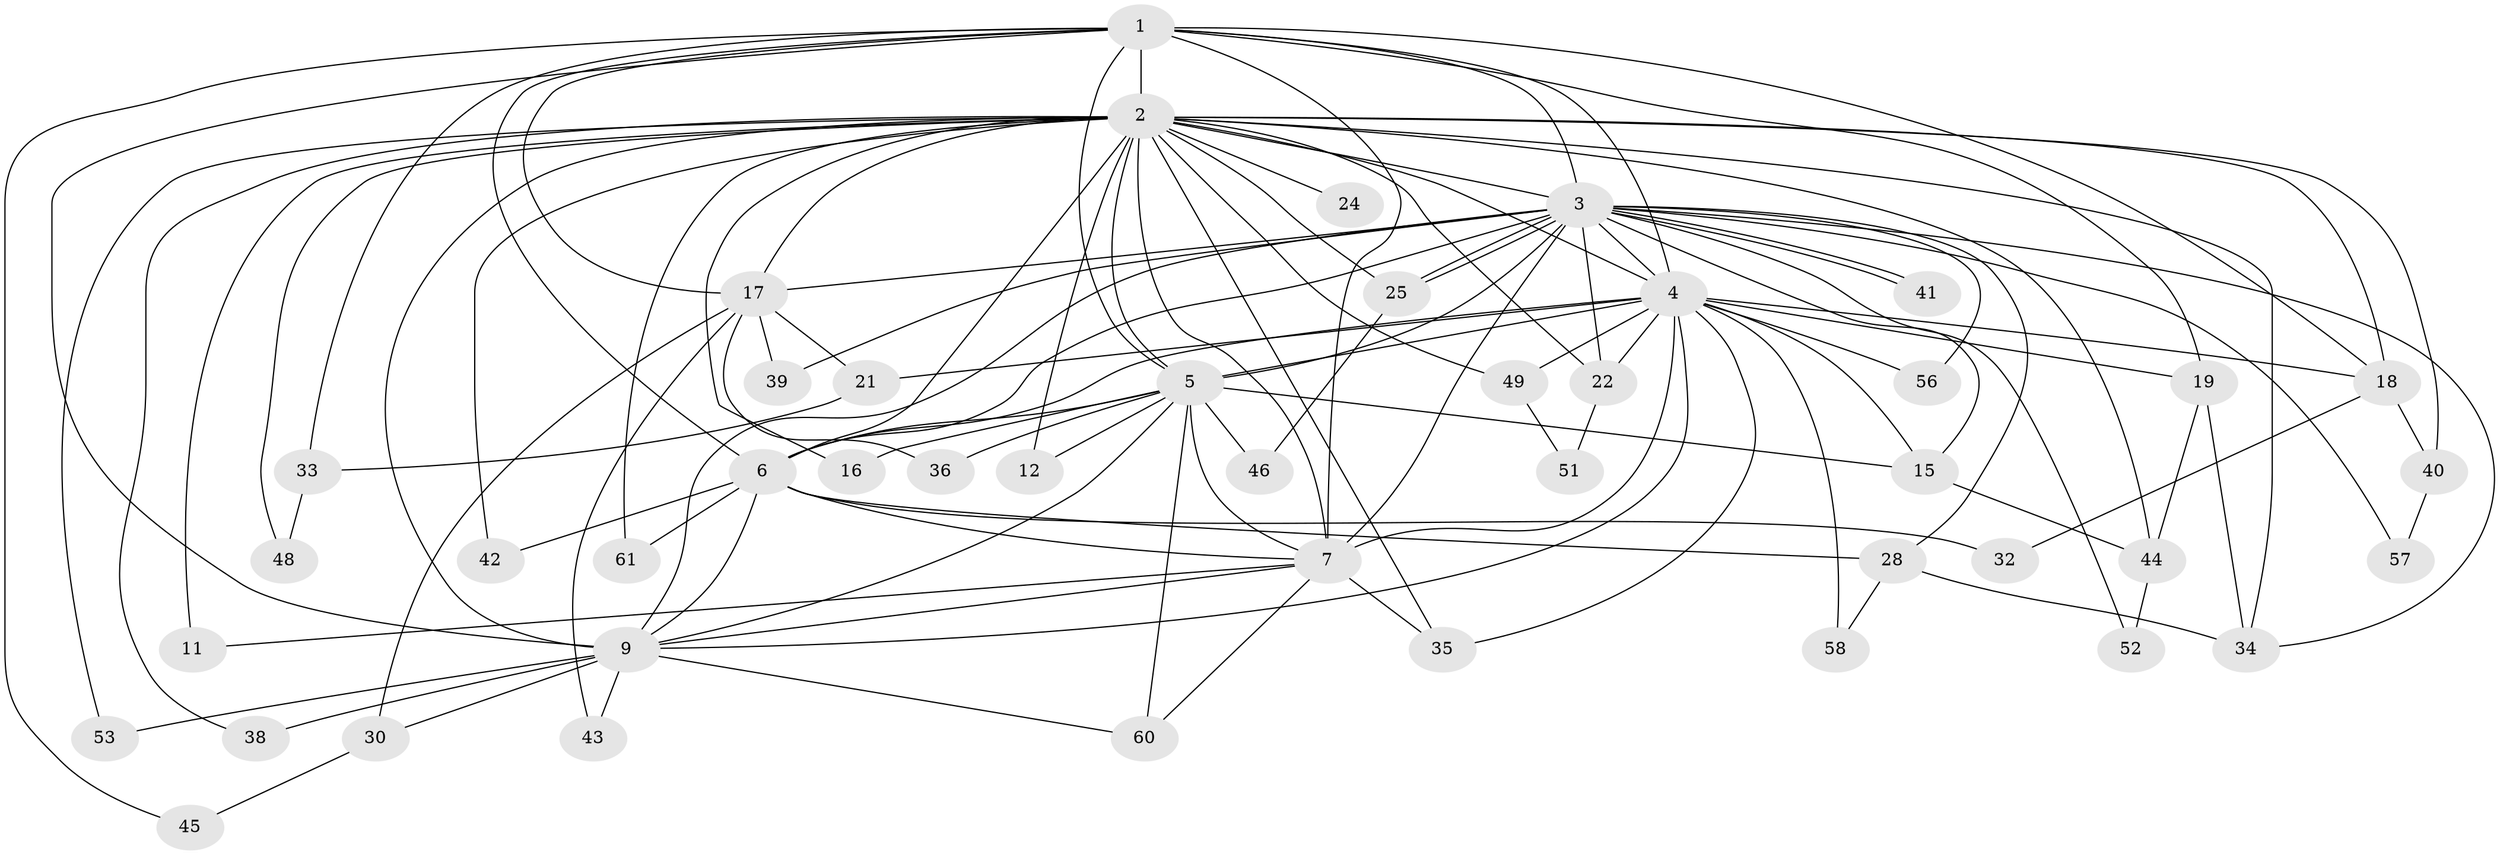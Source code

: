 // Generated by graph-tools (version 1.1) at 2025/51/02/27/25 19:51:45]
// undirected, 45 vertices, 111 edges
graph export_dot {
graph [start="1"]
  node [color=gray90,style=filled];
  1 [super="+13"];
  2 [super="+10"];
  3 [super="+8"];
  4 [super="+29"];
  5 [super="+27"];
  6 [super="+63"];
  7 [super="+62"];
  9 [super="+20"];
  11 [super="+14"];
  12;
  15 [super="+23"];
  16;
  17 [super="+26"];
  18 [super="+37"];
  19 [super="+50"];
  21;
  22 [super="+31"];
  24;
  25 [super="+47"];
  28 [super="+55"];
  30;
  32;
  33;
  34;
  35 [super="+54"];
  36;
  38;
  39;
  40;
  41;
  42;
  43;
  44 [super="+59"];
  45;
  46;
  48;
  49;
  51;
  52;
  53;
  56;
  57;
  58;
  60;
  61;
  1 -- 2 [weight=2];
  1 -- 3 [weight=3];
  1 -- 4;
  1 -- 5;
  1 -- 6;
  1 -- 7;
  1 -- 9;
  1 -- 17;
  1 -- 19;
  1 -- 33;
  1 -- 18;
  1 -- 45;
  2 -- 3 [weight=4];
  2 -- 4 [weight=3];
  2 -- 5 [weight=3];
  2 -- 6 [weight=2];
  2 -- 7 [weight=2];
  2 -- 9 [weight=3];
  2 -- 11 [weight=2];
  2 -- 16;
  2 -- 34;
  2 -- 38;
  2 -- 53;
  2 -- 12;
  2 -- 17;
  2 -- 18;
  2 -- 22;
  2 -- 24;
  2 -- 35;
  2 -- 40;
  2 -- 42;
  2 -- 44;
  2 -- 48;
  2 -- 49;
  2 -- 61;
  2 -- 25;
  3 -- 4 [weight=2];
  3 -- 5 [weight=2];
  3 -- 6 [weight=2];
  3 -- 7 [weight=2];
  3 -- 9 [weight=2];
  3 -- 22;
  3 -- 25;
  3 -- 25;
  3 -- 34;
  3 -- 39;
  3 -- 41;
  3 -- 41;
  3 -- 52;
  3 -- 57;
  3 -- 15;
  3 -- 56;
  3 -- 28;
  3 -- 17;
  4 -- 5;
  4 -- 6 [weight=2];
  4 -- 7;
  4 -- 9;
  4 -- 15;
  4 -- 19;
  4 -- 21;
  4 -- 35;
  4 -- 49;
  4 -- 56;
  4 -- 58;
  4 -- 18;
  4 -- 22;
  5 -- 6;
  5 -- 7;
  5 -- 9;
  5 -- 12;
  5 -- 16;
  5 -- 36;
  5 -- 46;
  5 -- 60;
  5 -- 15;
  6 -- 7;
  6 -- 9;
  6 -- 28;
  6 -- 32;
  6 -- 42;
  6 -- 61;
  7 -- 9;
  7 -- 60;
  7 -- 35;
  7 -- 11;
  9 -- 38;
  9 -- 53;
  9 -- 60;
  9 -- 43;
  9 -- 30;
  15 -- 44;
  17 -- 21;
  17 -- 39;
  17 -- 43;
  17 -- 36;
  17 -- 30;
  18 -- 32;
  18 -- 40;
  19 -- 34;
  19 -- 44;
  21 -- 33;
  22 -- 51;
  25 -- 46;
  28 -- 58;
  28 -- 34;
  30 -- 45;
  33 -- 48;
  40 -- 57;
  44 -- 52;
  49 -- 51;
}
